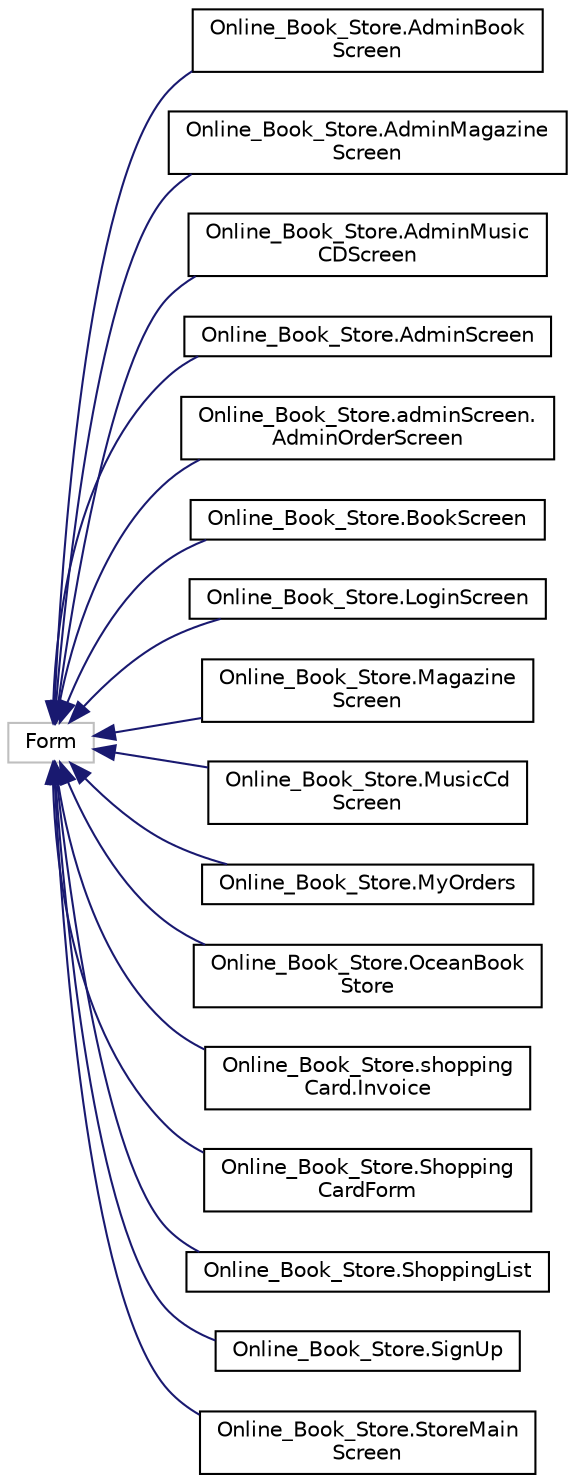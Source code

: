 digraph "Graphical Class Hierarchy"
{
 // LATEX_PDF_SIZE
  edge [fontname="Helvetica",fontsize="10",labelfontname="Helvetica",labelfontsize="10"];
  node [fontname="Helvetica",fontsize="10",shape=record];
  rankdir="LR";
  Node23 [label="Form",height=0.2,width=0.4,color="grey75", fillcolor="white", style="filled",tooltip=" "];
  Node23 -> Node0 [dir="back",color="midnightblue",fontsize="10",style="solid",fontname="Helvetica"];
  Node0 [label="Online_Book_Store.AdminBook\lScreen",height=0.2,width=0.4,color="black", fillcolor="white", style="filled",URL="$class_online___book___store_1_1_admin_book_screen.html",tooltip="This file includes to admin book information."];
  Node23 -> Node25 [dir="back",color="midnightblue",fontsize="10",style="solid",fontname="Helvetica"];
  Node25 [label="Online_Book_Store.AdminMagazine\lScreen",height=0.2,width=0.4,color="black", fillcolor="white", style="filled",URL="$class_online___book___store_1_1_admin_magazine_screen.html",tooltip="This file includes to admin Magazine information."];
  Node23 -> Node26 [dir="back",color="midnightblue",fontsize="10",style="solid",fontname="Helvetica"];
  Node26 [label="Online_Book_Store.AdminMusic\lCDScreen",height=0.2,width=0.4,color="black", fillcolor="white", style="filled",URL="$class_online___book___store_1_1_admin_music_c_d_screen.html",tooltip="This file includes to admin MusicCd information."];
  Node23 -> Node27 [dir="back",color="midnightblue",fontsize="10",style="solid",fontname="Helvetica"];
  Node27 [label="Online_Book_Store.AdminScreen",height=0.2,width=0.4,color="black", fillcolor="white", style="filled",URL="$class_online___book___store_1_1_admin_screen.html",tooltip="This file includes to admin screen information."];
  Node23 -> Node28 [dir="back",color="midnightblue",fontsize="10",style="solid",fontname="Helvetica"];
  Node28 [label="Online_Book_Store.adminScreen.\lAdminOrderScreen",height=0.2,width=0.4,color="black", fillcolor="white", style="filled",URL="$class_online___book___store_1_1admin_screen_1_1_admin_order_screen.html",tooltip=" "];
  Node23 -> Node29 [dir="back",color="midnightblue",fontsize="10",style="solid",fontname="Helvetica"];
  Node29 [label="Online_Book_Store.BookScreen",height=0.2,width=0.4,color="black", fillcolor="white", style="filled",URL="$class_online___book___store_1_1_book_screen.html",tooltip="This file includes to book information."];
  Node23 -> Node30 [dir="back",color="midnightblue",fontsize="10",style="solid",fontname="Helvetica"];
  Node30 [label="Online_Book_Store.LoginScreen",height=0.2,width=0.4,color="black", fillcolor="white", style="filled",URL="$class_online___book___store_1_1_login_screen.html",tooltip="This file includes login password operations."];
  Node23 -> Node31 [dir="back",color="midnightblue",fontsize="10",style="solid",fontname="Helvetica"];
  Node31 [label="Online_Book_Store.Magazine\lScreen",height=0.2,width=0.4,color="black", fillcolor="white", style="filled",URL="$class_online___book___store_1_1_magazine_screen.html",tooltip="This file includes to magazine information."];
  Node23 -> Node32 [dir="back",color="midnightblue",fontsize="10",style="solid",fontname="Helvetica"];
  Node32 [label="Online_Book_Store.MusicCd\lScreen",height=0.2,width=0.4,color="black", fillcolor="white", style="filled",URL="$class_online___book___store_1_1_music_cd_screen.html",tooltip="This file includes MusicCd form."];
  Node23 -> Node33 [dir="back",color="midnightblue",fontsize="10",style="solid",fontname="Helvetica"];
  Node33 [label="Online_Book_Store.MyOrders",height=0.2,width=0.4,color="black", fillcolor="white", style="filled",URL="$class_online___book___store_1_1_my_orders.html",tooltip="This file includes order operations."];
  Node23 -> Node34 [dir="back",color="midnightblue",fontsize="10",style="solid",fontname="Helvetica"];
  Node34 [label="Online_Book_Store.OceanBook\lStore",height=0.2,width=0.4,color="black", fillcolor="white", style="filled",URL="$class_online___book___store_1_1_ocean_book_store.html",tooltip="This file includes login password operations."];
  Node23 -> Node35 [dir="back",color="midnightblue",fontsize="10",style="solid",fontname="Helvetica"];
  Node35 [label="Online_Book_Store.shopping\lCard.Invoice",height=0.2,width=0.4,color="black", fillcolor="white", style="filled",URL="$class_online___book___store_1_1shopping_card_1_1_invoice.html",tooltip="This file includes order operations."];
  Node23 -> Node36 [dir="back",color="midnightblue",fontsize="10",style="solid",fontname="Helvetica"];
  Node36 [label="Online_Book_Store.Shopping\lCardForm",height=0.2,width=0.4,color="black", fillcolor="white", style="filled",URL="$class_online___book___store_1_1_shopping_card_form.html",tooltip="This file includes shopping card operations ."];
  Node23 -> Node37 [dir="back",color="midnightblue",fontsize="10",style="solid",fontname="Helvetica"];
  Node37 [label="Online_Book_Store.ShoppingList",height=0.2,width=0.4,color="black", fillcolor="white", style="filled",URL="$class_online___book___store_1_1_shopping_list.html",tooltip="This file includes order operations."];
  Node23 -> Node38 [dir="back",color="midnightblue",fontsize="10",style="solid",fontname="Helvetica"];
  Node38 [label="Online_Book_Store.SignUp",height=0.2,width=0.4,color="black", fillcolor="white", style="filled",URL="$class_online___book___store_1_1_sign_up.html",tooltip="This file includes signup operations."];
  Node23 -> Node39 [dir="back",color="midnightblue",fontsize="10",style="solid",fontname="Helvetica"];
  Node39 [label="Online_Book_Store.StoreMain\lScreen",height=0.2,width=0.4,color="black", fillcolor="white", style="filled",URL="$class_online___book___store_1_1_store_main_screen.html",tooltip="This file includes order operations."];
}
